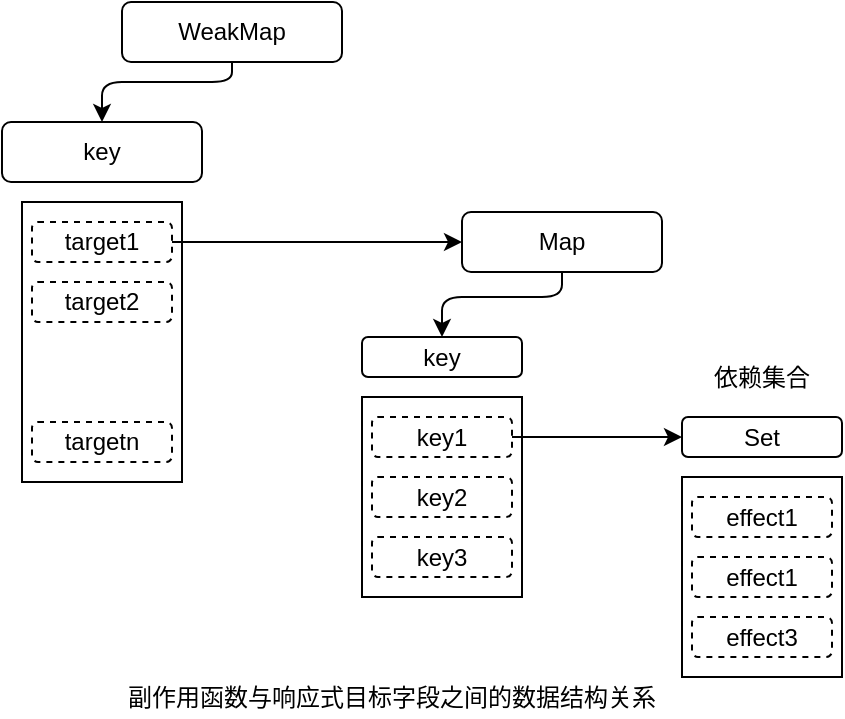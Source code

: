 <mxfile>
    <diagram id="HCZLOhxZrtGK2CMIRcbk" name="第 1 页">
        <mxGraphModel dx="674" dy="453" grid="1" gridSize="10" guides="1" tooltips="1" connect="1" arrows="1" fold="1" page="1" pageScale="1" pageWidth="827" pageHeight="1169" math="0" shadow="0">
            <root>
                <mxCell id="0"/>
                <mxCell id="1" parent="0"/>
                <mxCell id="4" style="edgeStyle=none;html=1;entryX=0.5;entryY=0;entryDx=0;entryDy=0;exitX=0.5;exitY=1;exitDx=0;exitDy=0;" edge="1" parent="1" source="2" target="3">
                    <mxGeometry relative="1" as="geometry">
                        <Array as="points">
                            <mxPoint x="225" y="110"/>
                            <mxPoint x="160" y="110"/>
                        </Array>
                    </mxGeometry>
                </mxCell>
                <mxCell id="2" value="WeakMap" style="rounded=1;whiteSpace=wrap;html=1;" vertex="1" parent="1">
                    <mxGeometry x="170" y="70" width="110" height="30" as="geometry"/>
                </mxCell>
                <mxCell id="3" value="key" style="rounded=1;whiteSpace=wrap;html=1;" vertex="1" parent="1">
                    <mxGeometry x="110" y="130" width="100" height="30" as="geometry"/>
                </mxCell>
                <mxCell id="5" value="" style="whiteSpace=wrap;html=1;" vertex="1" parent="1">
                    <mxGeometry x="120" y="170" width="80" height="140" as="geometry"/>
                </mxCell>
                <mxCell id="11" style="edgeStyle=none;html=1;" edge="1" parent="1" source="6" target="10">
                    <mxGeometry relative="1" as="geometry"/>
                </mxCell>
                <mxCell id="6" value="target1" style="rounded=1;whiteSpace=wrap;html=1;dashed=1;" vertex="1" parent="1">
                    <mxGeometry x="125" y="180" width="70" height="20" as="geometry"/>
                </mxCell>
                <mxCell id="7" value="target2" style="rounded=1;whiteSpace=wrap;html=1;dashed=1;" vertex="1" parent="1">
                    <mxGeometry x="125" y="210" width="70" height="20" as="geometry"/>
                </mxCell>
                <mxCell id="8" value="targetn" style="rounded=1;whiteSpace=wrap;html=1;dashed=1;" vertex="1" parent="1">
                    <mxGeometry x="125" y="280" width="70" height="20" as="geometry"/>
                </mxCell>
                <mxCell id="13" style="edgeStyle=none;html=1;entryX=0.5;entryY=0;entryDx=0;entryDy=0;exitX=0.5;exitY=1;exitDx=0;exitDy=0;" edge="1" parent="1" source="10" target="12">
                    <mxGeometry relative="1" as="geometry">
                        <Array as="points">
                            <mxPoint x="390" y="217.5"/>
                            <mxPoint x="330" y="217.5"/>
                        </Array>
                    </mxGeometry>
                </mxCell>
                <mxCell id="10" value="Map" style="rounded=1;whiteSpace=wrap;html=1;" vertex="1" parent="1">
                    <mxGeometry x="340" y="175" width="100" height="30" as="geometry"/>
                </mxCell>
                <mxCell id="12" value="key" style="rounded=1;whiteSpace=wrap;html=1;" vertex="1" parent="1">
                    <mxGeometry x="290" y="237.5" width="80" height="20" as="geometry"/>
                </mxCell>
                <mxCell id="14" value="" style="whiteSpace=wrap;html=1;" vertex="1" parent="1">
                    <mxGeometry x="290" y="267.5" width="80" height="100" as="geometry"/>
                </mxCell>
                <mxCell id="19" style="edgeStyle=none;html=1;entryX=0;entryY=0.5;entryDx=0;entryDy=0;" edge="1" parent="1" source="15" target="18">
                    <mxGeometry relative="1" as="geometry"/>
                </mxCell>
                <mxCell id="15" value="key1" style="rounded=1;whiteSpace=wrap;html=1;dashed=1;" vertex="1" parent="1">
                    <mxGeometry x="295" y="277.5" width="70" height="20" as="geometry"/>
                </mxCell>
                <mxCell id="16" value="key2" style="rounded=1;whiteSpace=wrap;html=1;dashed=1;" vertex="1" parent="1">
                    <mxGeometry x="295" y="307.5" width="70" height="20" as="geometry"/>
                </mxCell>
                <mxCell id="17" value="key3" style="rounded=1;whiteSpace=wrap;html=1;dashed=1;" vertex="1" parent="1">
                    <mxGeometry x="295" y="337.5" width="70" height="20" as="geometry"/>
                </mxCell>
                <mxCell id="18" value="Set" style="rounded=1;whiteSpace=wrap;html=1;" vertex="1" parent="1">
                    <mxGeometry x="450" y="277.5" width="80" height="20" as="geometry"/>
                </mxCell>
                <mxCell id="20" value="依赖集合" style="text;html=1;strokeColor=none;fillColor=none;align=center;verticalAlign=middle;whiteSpace=wrap;rounded=0;dashed=1;" vertex="1" parent="1">
                    <mxGeometry x="460" y="247.5" width="60" height="20" as="geometry"/>
                </mxCell>
                <mxCell id="21" value="" style="whiteSpace=wrap;html=1;" vertex="1" parent="1">
                    <mxGeometry x="450" y="307.5" width="80" height="100" as="geometry"/>
                </mxCell>
                <mxCell id="22" value="effect1" style="rounded=1;whiteSpace=wrap;html=1;dashed=1;" vertex="1" parent="1">
                    <mxGeometry x="455" y="317.5" width="70" height="20" as="geometry"/>
                </mxCell>
                <mxCell id="23" value="effect1" style="rounded=1;whiteSpace=wrap;html=1;dashed=1;" vertex="1" parent="1">
                    <mxGeometry x="455" y="347.5" width="70" height="20" as="geometry"/>
                </mxCell>
                <mxCell id="24" value="effect3" style="rounded=1;whiteSpace=wrap;html=1;dashed=1;" vertex="1" parent="1">
                    <mxGeometry x="455" y="377.5" width="70" height="20" as="geometry"/>
                </mxCell>
                <mxCell id="25" value="副作用函数与响应式目标字段之间的数据结构关系" style="text;html=1;strokeColor=none;fillColor=none;align=center;verticalAlign=middle;whiteSpace=wrap;rounded=0;dashed=1;" vertex="1" parent="1">
                    <mxGeometry x="155" y="407.5" width="300" height="20" as="geometry"/>
                </mxCell>
            </root>
        </mxGraphModel>
    </diagram>
</mxfile>